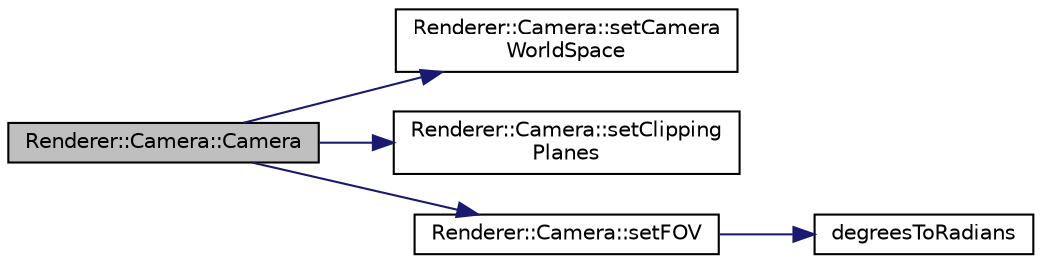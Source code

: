 digraph "Renderer::Camera::Camera"
{
  edge [fontname="Helvetica",fontsize="10",labelfontname="Helvetica",labelfontsize="10"];
  node [fontname="Helvetica",fontsize="10",shape=record];
  rankdir="LR";
  Node1 [label="Renderer::Camera::Camera",height=0.2,width=0.4,color="black", fillcolor="grey75", style="filled", fontcolor="black"];
  Node1 -> Node2 [color="midnightblue",fontsize="10",style="solid",fontname="Helvetica"];
  Node2 [label="Renderer::Camera::setCamera\lWorldSpace",height=0.2,width=0.4,color="black", fillcolor="white", style="filled",URL="$class_renderer_1_1_camera.html#a979318d93dd9fd29d1188b109dbf25e8"];
  Node1 -> Node3 [color="midnightblue",fontsize="10",style="solid",fontname="Helvetica"];
  Node3 [label="Renderer::Camera::setClipping\lPlanes",height=0.2,width=0.4,color="black", fillcolor="white", style="filled",URL="$class_renderer_1_1_camera.html#a4452d3bce23326607f184c5621fba48d"];
  Node1 -> Node4 [color="midnightblue",fontsize="10",style="solid",fontname="Helvetica"];
  Node4 [label="Renderer::Camera::setFOV",height=0.2,width=0.4,color="black", fillcolor="white", style="filled",URL="$class_renderer_1_1_camera.html#aa903bf49a467f2bd0c915c12a032a2d3"];
  Node4 -> Node5 [color="midnightblue",fontsize="10",style="solid",fontname="Helvetica"];
  Node5 [label="degreesToRadians",height=0.2,width=0.4,color="black", fillcolor="white", style="filled",URL="$tracemath_8cpp.html#ac4bb74681e6f160a17183e2295e6ffcf",tooltip="degreesToRadians "];
}
